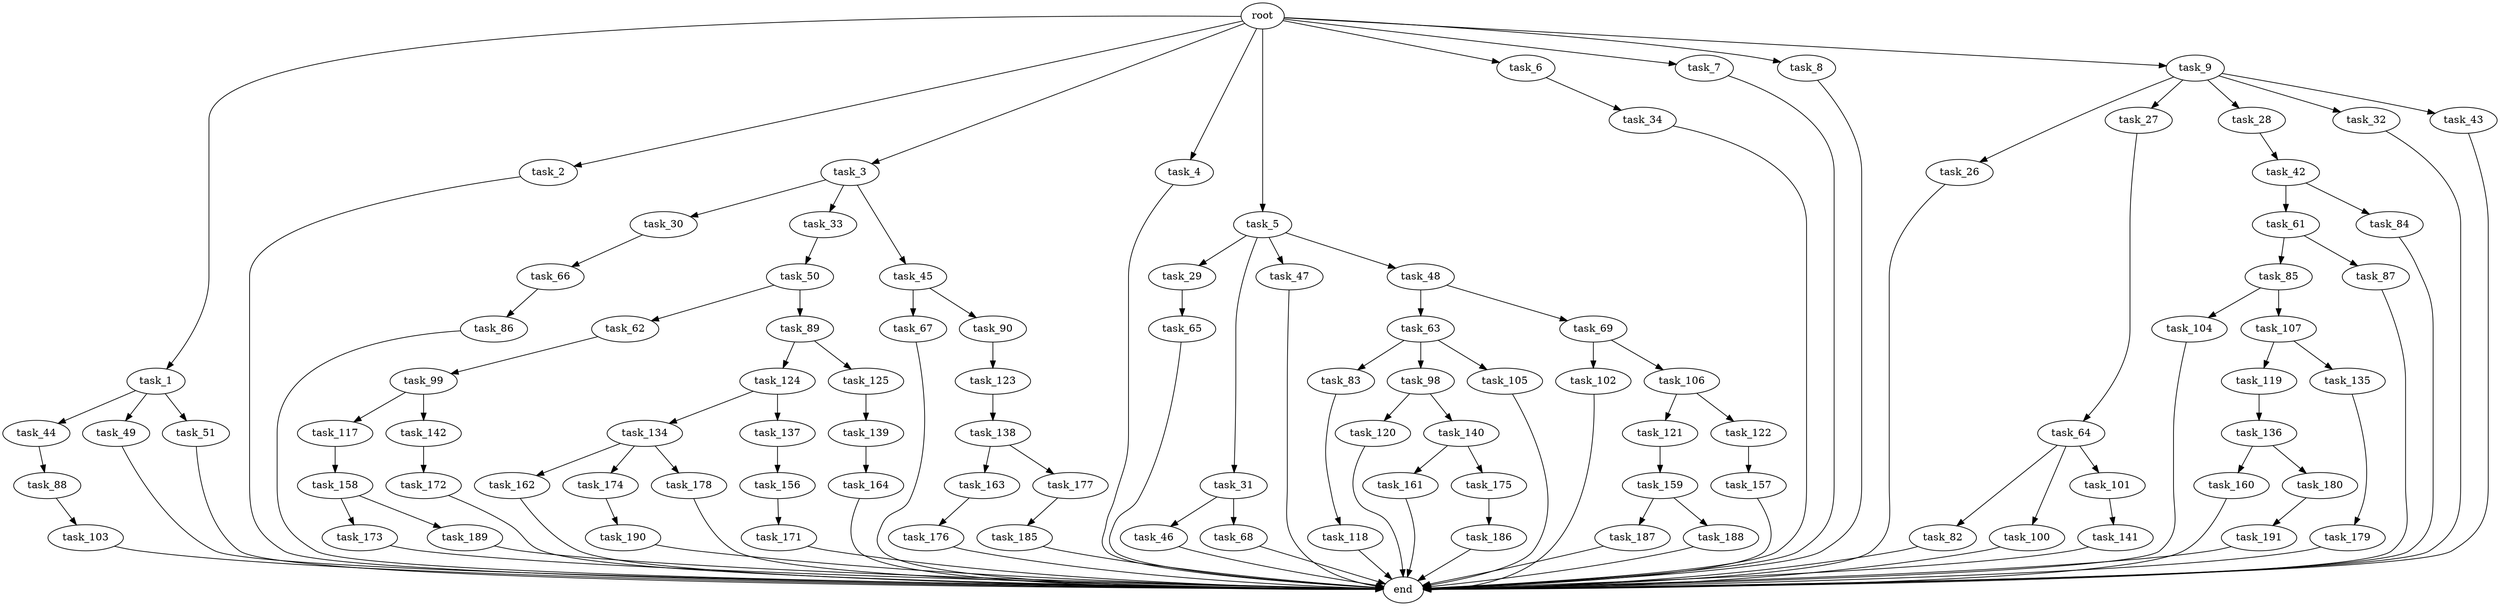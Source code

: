 digraph G {
  root [size="0.000000"];
  task_1 [size="102.400000"];
  task_2 [size="102.400000"];
  task_3 [size="102.400000"];
  task_4 [size="102.400000"];
  task_5 [size="102.400000"];
  task_6 [size="102.400000"];
  task_7 [size="102.400000"];
  task_8 [size="102.400000"];
  task_9 [size="102.400000"];
  task_26 [size="7730941132.800000"];
  task_27 [size="7730941132.800000"];
  task_28 [size="7730941132.800000"];
  task_29 [size="13743895347.200001"];
  task_30 [size="21474836480.000000"];
  task_31 [size="13743895347.200001"];
  task_32 [size="7730941132.800000"];
  task_33 [size="21474836480.000000"];
  task_34 [size="30923764531.200001"];
  task_42 [size="54975581388.800003"];
  task_43 [size="7730941132.800000"];
  task_44 [size="85899345920.000000"];
  task_45 [size="21474836480.000000"];
  task_46 [size="7730941132.800000"];
  task_47 [size="13743895347.200001"];
  task_48 [size="13743895347.200001"];
  task_49 [size="85899345920.000000"];
  task_50 [size="3435973836.800000"];
  task_51 [size="85899345920.000000"];
  task_61 [size="21474836480.000000"];
  task_62 [size="54975581388.800003"];
  task_63 [size="54975581388.800003"];
  task_64 [size="13743895347.200001"];
  task_65 [size="3435973836.800000"];
  task_66 [size="21474836480.000000"];
  task_67 [size="69578470195.199997"];
  task_68 [size="7730941132.800000"];
  task_69 [size="54975581388.800003"];
  task_82 [size="69578470195.199997"];
  task_83 [size="69578470195.199997"];
  task_84 [size="21474836480.000000"];
  task_85 [size="13743895347.200001"];
  task_86 [size="42090679500.800003"];
  task_87 [size="13743895347.200001"];
  task_88 [size="13743895347.200001"];
  task_89 [size="54975581388.800003"];
  task_90 [size="69578470195.199997"];
  task_98 [size="69578470195.199997"];
  task_99 [size="69578470195.199997"];
  task_100 [size="69578470195.199997"];
  task_101 [size="69578470195.199997"];
  task_102 [size="7730941132.800000"];
  task_103 [size="85899345920.000000"];
  task_104 [size="30923764531.200001"];
  task_105 [size="69578470195.199997"];
  task_106 [size="7730941132.800000"];
  task_107 [size="30923764531.200001"];
  task_117 [size="30923764531.200001"];
  task_118 [size="85899345920.000000"];
  task_119 [size="13743895347.200001"];
  task_120 [size="3435973836.800000"];
  task_121 [size="13743895347.200001"];
  task_122 [size="13743895347.200001"];
  task_123 [size="42090679500.800003"];
  task_124 [size="54975581388.800003"];
  task_125 [size="54975581388.800003"];
  task_134 [size="7730941132.800000"];
  task_135 [size="13743895347.200001"];
  task_136 [size="7730941132.800000"];
  task_137 [size="7730941132.800000"];
  task_138 [size="69578470195.199997"];
  task_139 [size="69578470195.199997"];
  task_140 [size="3435973836.800000"];
  task_141 [size="13743895347.200001"];
  task_142 [size="30923764531.200001"];
  task_156 [size="42090679500.800003"];
  task_157 [size="21474836480.000000"];
  task_158 [size="54975581388.800003"];
  task_159 [size="13743895347.200001"];
  task_160 [size="54975581388.800003"];
  task_161 [size="54975581388.800003"];
  task_162 [size="7730941132.800000"];
  task_163 [size="3435973836.800000"];
  task_164 [size="85899345920.000000"];
  task_171 [size="7730941132.800000"];
  task_172 [size="30923764531.200001"];
  task_173 [size="7730941132.800000"];
  task_174 [size="7730941132.800000"];
  task_175 [size="54975581388.800003"];
  task_176 [size="21474836480.000000"];
  task_177 [size="3435973836.800000"];
  task_178 [size="7730941132.800000"];
  task_179 [size="30923764531.200001"];
  task_180 [size="54975581388.800003"];
  task_185 [size="85899345920.000000"];
  task_186 [size="13743895347.200001"];
  task_187 [size="42090679500.800003"];
  task_188 [size="42090679500.800003"];
  task_189 [size="7730941132.800000"];
  task_190 [size="7730941132.800000"];
  task_191 [size="30923764531.200001"];
  end [size="0.000000"];

  root -> task_1 [size="1.000000"];
  root -> task_2 [size="1.000000"];
  root -> task_3 [size="1.000000"];
  root -> task_4 [size="1.000000"];
  root -> task_5 [size="1.000000"];
  root -> task_6 [size="1.000000"];
  root -> task_7 [size="1.000000"];
  root -> task_8 [size="1.000000"];
  root -> task_9 [size="1.000000"];
  task_1 -> task_44 [size="838860800.000000"];
  task_1 -> task_49 [size="838860800.000000"];
  task_1 -> task_51 [size="838860800.000000"];
  task_2 -> end [size="1.000000"];
  task_3 -> task_30 [size="209715200.000000"];
  task_3 -> task_33 [size="209715200.000000"];
  task_3 -> task_45 [size="209715200.000000"];
  task_4 -> end [size="1.000000"];
  task_5 -> task_29 [size="134217728.000000"];
  task_5 -> task_31 [size="134217728.000000"];
  task_5 -> task_47 [size="134217728.000000"];
  task_5 -> task_48 [size="134217728.000000"];
  task_6 -> task_34 [size="301989888.000000"];
  task_7 -> end [size="1.000000"];
  task_8 -> end [size="1.000000"];
  task_9 -> task_26 [size="75497472.000000"];
  task_9 -> task_27 [size="75497472.000000"];
  task_9 -> task_28 [size="75497472.000000"];
  task_9 -> task_32 [size="75497472.000000"];
  task_9 -> task_43 [size="75497472.000000"];
  task_26 -> end [size="1.000000"];
  task_27 -> task_64 [size="134217728.000000"];
  task_28 -> task_42 [size="536870912.000000"];
  task_29 -> task_65 [size="33554432.000000"];
  task_30 -> task_66 [size="209715200.000000"];
  task_31 -> task_46 [size="75497472.000000"];
  task_31 -> task_68 [size="75497472.000000"];
  task_32 -> end [size="1.000000"];
  task_33 -> task_50 [size="33554432.000000"];
  task_34 -> end [size="1.000000"];
  task_42 -> task_61 [size="209715200.000000"];
  task_42 -> task_84 [size="209715200.000000"];
  task_43 -> end [size="1.000000"];
  task_44 -> task_88 [size="134217728.000000"];
  task_45 -> task_67 [size="679477248.000000"];
  task_45 -> task_90 [size="679477248.000000"];
  task_46 -> end [size="1.000000"];
  task_47 -> end [size="1.000000"];
  task_48 -> task_63 [size="536870912.000000"];
  task_48 -> task_69 [size="536870912.000000"];
  task_49 -> end [size="1.000000"];
  task_50 -> task_62 [size="536870912.000000"];
  task_50 -> task_89 [size="536870912.000000"];
  task_51 -> end [size="1.000000"];
  task_61 -> task_85 [size="134217728.000000"];
  task_61 -> task_87 [size="134217728.000000"];
  task_62 -> task_99 [size="679477248.000000"];
  task_63 -> task_83 [size="679477248.000000"];
  task_63 -> task_98 [size="679477248.000000"];
  task_63 -> task_105 [size="679477248.000000"];
  task_64 -> task_82 [size="679477248.000000"];
  task_64 -> task_100 [size="679477248.000000"];
  task_64 -> task_101 [size="679477248.000000"];
  task_65 -> end [size="1.000000"];
  task_66 -> task_86 [size="411041792.000000"];
  task_67 -> end [size="1.000000"];
  task_68 -> end [size="1.000000"];
  task_69 -> task_102 [size="75497472.000000"];
  task_69 -> task_106 [size="75497472.000000"];
  task_82 -> end [size="1.000000"];
  task_83 -> task_118 [size="838860800.000000"];
  task_84 -> end [size="1.000000"];
  task_85 -> task_104 [size="301989888.000000"];
  task_85 -> task_107 [size="301989888.000000"];
  task_86 -> end [size="1.000000"];
  task_87 -> end [size="1.000000"];
  task_88 -> task_103 [size="838860800.000000"];
  task_89 -> task_124 [size="536870912.000000"];
  task_89 -> task_125 [size="536870912.000000"];
  task_90 -> task_123 [size="411041792.000000"];
  task_98 -> task_120 [size="33554432.000000"];
  task_98 -> task_140 [size="33554432.000000"];
  task_99 -> task_117 [size="301989888.000000"];
  task_99 -> task_142 [size="301989888.000000"];
  task_100 -> end [size="1.000000"];
  task_101 -> task_141 [size="134217728.000000"];
  task_102 -> end [size="1.000000"];
  task_103 -> end [size="1.000000"];
  task_104 -> end [size="1.000000"];
  task_105 -> end [size="1.000000"];
  task_106 -> task_121 [size="134217728.000000"];
  task_106 -> task_122 [size="134217728.000000"];
  task_107 -> task_119 [size="134217728.000000"];
  task_107 -> task_135 [size="134217728.000000"];
  task_117 -> task_158 [size="536870912.000000"];
  task_118 -> end [size="1.000000"];
  task_119 -> task_136 [size="75497472.000000"];
  task_120 -> end [size="1.000000"];
  task_121 -> task_159 [size="134217728.000000"];
  task_122 -> task_157 [size="209715200.000000"];
  task_123 -> task_138 [size="679477248.000000"];
  task_124 -> task_134 [size="75497472.000000"];
  task_124 -> task_137 [size="75497472.000000"];
  task_125 -> task_139 [size="679477248.000000"];
  task_134 -> task_162 [size="75497472.000000"];
  task_134 -> task_174 [size="75497472.000000"];
  task_134 -> task_178 [size="75497472.000000"];
  task_135 -> task_179 [size="301989888.000000"];
  task_136 -> task_160 [size="536870912.000000"];
  task_136 -> task_180 [size="536870912.000000"];
  task_137 -> task_156 [size="411041792.000000"];
  task_138 -> task_163 [size="33554432.000000"];
  task_138 -> task_177 [size="33554432.000000"];
  task_139 -> task_164 [size="838860800.000000"];
  task_140 -> task_161 [size="536870912.000000"];
  task_140 -> task_175 [size="536870912.000000"];
  task_141 -> end [size="1.000000"];
  task_142 -> task_172 [size="301989888.000000"];
  task_156 -> task_171 [size="75497472.000000"];
  task_157 -> end [size="1.000000"];
  task_158 -> task_173 [size="75497472.000000"];
  task_158 -> task_189 [size="75497472.000000"];
  task_159 -> task_187 [size="411041792.000000"];
  task_159 -> task_188 [size="411041792.000000"];
  task_160 -> end [size="1.000000"];
  task_161 -> end [size="1.000000"];
  task_162 -> end [size="1.000000"];
  task_163 -> task_176 [size="209715200.000000"];
  task_164 -> end [size="1.000000"];
  task_171 -> end [size="1.000000"];
  task_172 -> end [size="1.000000"];
  task_173 -> end [size="1.000000"];
  task_174 -> task_190 [size="75497472.000000"];
  task_175 -> task_186 [size="134217728.000000"];
  task_176 -> end [size="1.000000"];
  task_177 -> task_185 [size="838860800.000000"];
  task_178 -> end [size="1.000000"];
  task_179 -> end [size="1.000000"];
  task_180 -> task_191 [size="301989888.000000"];
  task_185 -> end [size="1.000000"];
  task_186 -> end [size="1.000000"];
  task_187 -> end [size="1.000000"];
  task_188 -> end [size="1.000000"];
  task_189 -> end [size="1.000000"];
  task_190 -> end [size="1.000000"];
  task_191 -> end [size="1.000000"];
}
